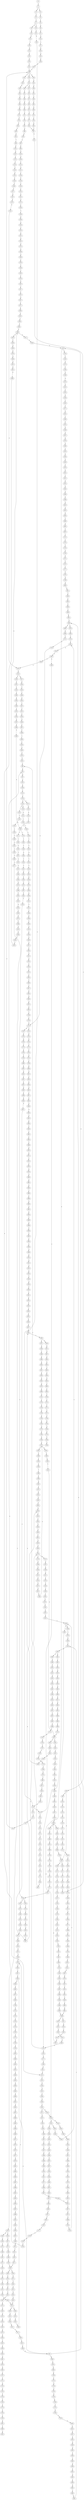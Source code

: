 strict digraph  {
	S0 -> S1 [ label = C ];
	S1 -> S2 [ label = T ];
	S1 -> S3 [ label = G ];
	S2 -> S4 [ label = T ];
	S3 -> S5 [ label = T ];
	S4 -> S6 [ label = C ];
	S5 -> S7 [ label = C ];
	S6 -> S8 [ label = A ];
	S7 -> S9 [ label = G ];
	S7 -> S10 [ label = C ];
	S8 -> S11 [ label = A ];
	S9 -> S12 [ label = A ];
	S10 -> S13 [ label = A ];
	S11 -> S14 [ label = G ];
	S12 -> S15 [ label = G ];
	S13 -> S16 [ label = G ];
	S14 -> S17 [ label = C ];
	S15 -> S18 [ label = C ];
	S16 -> S19 [ label = C ];
	S17 -> S20 [ label = G ];
	S18 -> S21 [ label = G ];
	S19 -> S22 [ label = T ];
	S19 -> S23 [ label = G ];
	S20 -> S24 [ label = A ];
	S21 -> S25 [ label = A ];
	S22 -> S26 [ label = T ];
	S23 -> S27 [ label = A ];
	S24 -> S28 [ label = G ];
	S25 -> S29 [ label = G ];
	S26 -> S30 [ label = C ];
	S27 -> S31 [ label = G ];
	S28 -> S32 [ label = T ];
	S29 -> S33 [ label = T ];
	S30 -> S34 [ label = A ];
	S31 -> S35 [ label = T ];
	S32 -> S36 [ label = C ];
	S33 -> S36 [ label = C ];
	S34 -> S37 [ label = C ];
	S35 -> S36 [ label = C ];
	S36 -> S38 [ label = C ];
	S36 -> S39 [ label = G ];
	S36 -> S40 [ label = T ];
	S37 -> S41 [ label = G ];
	S38 -> S42 [ label = C ];
	S39 -> S43 [ label = A ];
	S40 -> S44 [ label = C ];
	S41 -> S45 [ label = C ];
	S42 -> S46 [ label = T ];
	S42 -> S47 [ label = G ];
	S43 -> S48 [ label = A ];
	S44 -> S49 [ label = G ];
	S45 -> S50 [ label = C ];
	S46 -> S51 [ label = C ];
	S47 -> S52 [ label = C ];
	S48 -> S53 [ label = C ];
	S49 -> S54 [ label = T ];
	S50 -> S55 [ label = C ];
	S51 -> S56 [ label = C ];
	S52 -> S57 [ label = C ];
	S53 -> S58 [ label = C ];
	S54 -> S59 [ label = C ];
	S55 -> S60 [ label = T ];
	S56 -> S61 [ label = G ];
	S57 -> S62 [ label = T ];
	S58 -> S63 [ label = T ];
	S59 -> S64 [ label = T ];
	S60 -> S65 [ label = T ];
	S61 -> S66 [ label = G ];
	S62 -> S67 [ label = G ];
	S63 -> S68 [ label = G ];
	S64 -> S69 [ label = G ];
	S65 -> S70 [ label = C ];
	S66 -> S71 [ label = T ];
	S67 -> S72 [ label = T ];
	S68 -> S73 [ label = T ];
	S69 -> S74 [ label = T ];
	S70 -> S75 [ label = A ];
	S71 -> S76 [ label = C ];
	S72 -> S77 [ label = C ];
	S73 -> S78 [ label = C ];
	S74 -> S79 [ label = T ];
	S75 -> S80 [ label = T ];
	S76 -> S81 [ label = T ];
	S77 -> S82 [ label = G ];
	S78 -> S83 [ label = G ];
	S79 -> S84 [ label = C ];
	S80 -> S85 [ label = C ];
	S81 -> S86 [ label = G ];
	S82 -> S87 [ label = C ];
	S83 -> S87 [ label = C ];
	S84 -> S88 [ label = C ];
	S85 -> S89 [ label = C ];
	S86 -> S90 [ label = G ];
	S87 -> S91 [ label = G ];
	S88 -> S92 [ label = G ];
	S89 -> S93 [ label = A ];
	S90 -> S94 [ label = A ];
	S91 -> S95 [ label = C ];
	S92 -> S96 [ label = T ];
	S93 -> S97 [ label = G ];
	S94 -> S98 [ label = G ];
	S95 -> S99 [ label = G ];
	S95 -> S100 [ label = A ];
	S96 -> S101 [ label = G ];
	S97 -> S102 [ label = A ];
	S98 -> S103 [ label = G ];
	S99 -> S104 [ label = A ];
	S100 -> S105 [ label = G ];
	S100 -> S106 [ label = A ];
	S101 -> S107 [ label = G ];
	S102 -> S108 [ label = A ];
	S103 -> S109 [ label = G ];
	S104 -> S110 [ label = G ];
	S105 -> S111 [ label = C ];
	S106 -> S112 [ label = C ];
	S107 -> S113 [ label = C ];
	S108 -> S114 [ label = C ];
	S109 -> S115 [ label = T ];
	S110 -> S116 [ label = C ];
	S111 -> S117 [ label = C ];
	S112 -> S118 [ label = C ];
	S113 -> S119 [ label = C ];
	S114 -> S120 [ label = C ];
	S115 -> S121 [ label = G ];
	S116 -> S122 [ label = A ];
	S117 -> S123 [ label = G ];
	S118 -> S124 [ label = C ];
	S119 -> S125 [ label = C ];
	S120 -> S126 [ label = A ];
	S120 -> S127 [ label = G ];
	S121 -> S128 [ label = T ];
	S122 -> S129 [ label = G ];
	S123 -> S130 [ label = G ];
	S124 -> S131 [ label = G ];
	S125 -> S132 [ label = G ];
	S126 -> S133 [ label = G ];
	S126 -> S134 [ label = C ];
	S127 -> S135 [ label = G ];
	S128 -> S136 [ label = T ];
	S129 -> S137 [ label = T ];
	S130 -> S138 [ label = T ];
	S131 -> S139 [ label = T ];
	S132 -> S140 [ label = T ];
	S133 -> S141 [ label = A ];
	S134 -> S142 [ label = C ];
	S135 -> S143 [ label = A ];
	S136 -> S144 [ label = C ];
	S137 -> S145 [ label = G ];
	S138 -> S146 [ label = G ];
	S139 -> S147 [ label = A ];
	S140 -> S148 [ label = C ];
	S141 -> S149 [ label = C ];
	S142 -> S150 [ label = A ];
	S143 -> S151 [ label = C ];
	S144 -> S152 [ label = C ];
	S145 -> S153 [ label = C ];
	S146 -> S154 [ label = A ];
	S146 -> S155 [ label = G ];
	S147 -> S156 [ label = C ];
	S148 -> S157 [ label = C ];
	S149 -> S158 [ label = T ];
	S150 -> S159 [ label = C ];
	S151 -> S160 [ label = G ];
	S152 -> S161 [ label = A ];
	S153 -> S162 [ label = A ];
	S154 -> S163 [ label = C ];
	S155 -> S164 [ label = T ];
	S155 -> S165 [ label = A ];
	S156 -> S166 [ label = A ];
	S157 -> S167 [ label = A ];
	S158 -> S168 [ label = C ];
	S159 -> S169 [ label = C ];
	S160 -> S170 [ label = C ];
	S160 -> S171 [ label = T ];
	S161 -> S172 [ label = G ];
	S162 -> S173 [ label = A ];
	S163 -> S174 [ label = G ];
	S164 -> S175 [ label = G ];
	S164 -> S176 [ label = T ];
	S165 -> S177 [ label = A ];
	S166 -> S178 [ label = G ];
	S167 -> S179 [ label = G ];
	S168 -> S180 [ label = C ];
	S169 -> S181 [ label = C ];
	S170 -> S182 [ label = C ];
	S171 -> S183 [ label = C ];
	S172 -> S184 [ label = C ];
	S173 -> S185 [ label = C ];
	S174 -> S186 [ label = T ];
	S175 -> S187 [ label = G ];
	S176 -> S188 [ label = A ];
	S177 -> S189 [ label = G ];
	S178 -> S190 [ label = C ];
	S179 -> S191 [ label = T ];
	S180 -> S192 [ label = C ];
	S181 -> S193 [ label = C ];
	S182 -> S194 [ label = C ];
	S183 -> S195 [ label = G ];
	S184 -> S196 [ label = A ];
	S185 -> S197 [ label = A ];
	S186 -> S198 [ label = G ];
	S187 -> S199 [ label = A ];
	S188 -> S200 [ label = G ];
	S189 -> S201 [ label = A ];
	S190 -> S202 [ label = A ];
	S191 -> S203 [ label = A ];
	S192 -> S204 [ label = A ];
	S193 -> S205 [ label = T ];
	S194 -> S206 [ label = A ];
	S195 -> S207 [ label = T ];
	S196 -> S208 [ label = G ];
	S197 -> S209 [ label = G ];
	S198 -> S210 [ label = G ];
	S199 -> S211 [ label = A ];
	S200 -> S212 [ label = A ];
	S201 -> S213 [ label = A ];
	S202 -> S214 [ label = G ];
	S203 -> S215 [ label = G ];
	S204 -> S216 [ label = T ];
	S205 -> S217 [ label = T ];
	S206 -> S218 [ label = T ];
	S207 -> S219 [ label = G ];
	S208 -> S220 [ label = A ];
	S209 -> S221 [ label = C ];
	S210 -> S222 [ label = G ];
	S211 -> S223 [ label = C ];
	S212 -> S224 [ label = A ];
	S213 -> S225 [ label = C ];
	S214 -> S226 [ label = G ];
	S215 -> S227 [ label = G ];
	S215 -> S228 [ label = C ];
	S216 -> S229 [ label = C ];
	S217 -> S230 [ label = C ];
	S218 -> S231 [ label = C ];
	S219 -> S232 [ label = A ];
	S220 -> S233 [ label = T ];
	S221 -> S234 [ label = T ];
	S222 -> S235 [ label = T ];
	S223 -> S236 [ label = C ];
	S224 -> S237 [ label = G ];
	S225 -> S238 [ label = G ];
	S226 -> S239 [ label = T ];
	S227 -> S240 [ label = G ];
	S228 -> S241 [ label = T ];
	S229 -> S242 [ label = T ];
	S230 -> S243 [ label = C ];
	S230 -> S244 [ label = G ];
	S231 -> S245 [ label = G ];
	S232 -> S246 [ label = C ];
	S233 -> S247 [ label = A ];
	S234 -> S248 [ label = A ];
	S235 -> S249 [ label = A ];
	S236 -> S250 [ label = T ];
	S237 -> S251 [ label = G ];
	S238 -> S252 [ label = G ];
	S239 -> S253 [ label = G ];
	S240 -> S254 [ label = T ];
	S241 -> S255 [ label = C ];
	S242 -> S256 [ label = G ];
	S243 -> S257 [ label = T ];
	S244 -> S258 [ label = A ];
	S245 -> S259 [ label = T ];
	S246 -> S260 [ label = C ];
	S247 -> S261 [ label = A ];
	S248 -> S262 [ label = C ];
	S249 -> S263 [ label = C ];
	S250 -> S264 [ label = C ];
	S251 -> S265 [ label = G ];
	S252 -> S266 [ label = C ];
	S253 -> S267 [ label = C ];
	S254 -> S268 [ label = C ];
	S255 -> S269 [ label = C ];
	S256 -> S270 [ label = C ];
	S257 -> S271 [ label = G ];
	S258 -> S272 [ label = T ];
	S259 -> S273 [ label = C ];
	S260 -> S274 [ label = G ];
	S261 -> S275 [ label = A ];
	S262 -> S276 [ label = G ];
	S263 -> S277 [ label = T ];
	S264 -> S278 [ label = G ];
	S265 -> S279 [ label = G ];
	S266 -> S280 [ label = A ];
	S267 -> S281 [ label = A ];
	S268 -> S282 [ label = A ];
	S269 -> S283 [ label = A ];
	S270 -> S284 [ label = C ];
	S271 -> S285 [ label = T ];
	S272 -> S286 [ label = C ];
	S273 -> S287 [ label = C ];
	S274 -> S288 [ label = G ];
	S275 -> S289 [ label = A ];
	S276 -> S290 [ label = A ];
	S277 -> S291 [ label = A ];
	S278 -> S292 [ label = G ];
	S279 -> S293 [ label = T ];
	S279 -> S294 [ label = G ];
	S280 -> S295 [ label = C ];
	S281 -> S296 [ label = C ];
	S282 -> S297 [ label = C ];
	S283 -> S298 [ label = C ];
	S284 -> S299 [ label = A ];
	S285 -> S300 [ label = C ];
	S286 -> S301 [ label = G ];
	S287 -> S302 [ label = T ];
	S288 -> S303 [ label = T ];
	S289 -> S304 [ label = A ];
	S290 -> S305 [ label = G ];
	S291 -> S306 [ label = T ];
	S292 -> S307 [ label = C ];
	S293 -> S308 [ label = C ];
	S294 -> S309 [ label = T ];
	S295 -> S310 [ label = C ];
	S295 -> S311 [ label = T ];
	S296 -> S312 [ label = G ];
	S297 -> S313 [ label = T ];
	S298 -> S314 [ label = C ];
	S299 -> S315 [ label = G ];
	S300 -> S316 [ label = C ];
	S301 -> S317 [ label = T ];
	S302 -> S318 [ label = C ];
	S303 -> S319 [ label = C ];
	S304 -> S320 [ label = C ];
	S305 -> S321 [ label = A ];
	S306 -> S322 [ label = T ];
	S307 -> S323 [ label = A ];
	S308 -> S324 [ label = T ];
	S309 -> S325 [ label = C ];
	S310 -> S326 [ label = G ];
	S311 -> S327 [ label = G ];
	S312 -> S328 [ label = C ];
	S313 -> S329 [ label = C ];
	S314 -> S330 [ label = G ];
	S315 -> S331 [ label = T ];
	S316 -> S332 [ label = T ];
	S317 -> S333 [ label = T ];
	S318 -> S334 [ label = T ];
	S319 -> S335 [ label = G ];
	S320 -> S336 [ label = T ];
	S321 -> S337 [ label = A ];
	S322 -> S338 [ label = G ];
	S323 -> S339 [ label = C ];
	S324 -> S340 [ label = C ];
	S325 -> S341 [ label = C ];
	S326 -> S342 [ label = A ];
	S326 -> S343 [ label = G ];
	S327 -> S344 [ label = G ];
	S328 -> S345 [ label = G ];
	S329 -> S346 [ label = G ];
	S330 -> S347 [ label = G ];
	S331 -> S348 [ label = C ];
	S332 -> S349 [ label = A ];
	S332 -> S350 [ label = T ];
	S333 -> S351 [ label = T ];
	S334 -> S352 [ label = T ];
	S334 -> S353 [ label = G ];
	S335 -> S354 [ label = C ];
	S336 -> S355 [ label = T ];
	S337 -> S356 [ label = C ];
	S338 -> S357 [ label = G ];
	S339 -> S358 [ label = G ];
	S339 -> S359 [ label = C ];
	S340 -> S360 [ label = T ];
	S341 -> S361 [ label = G ];
	S342 -> S362 [ label = G ];
	S342 -> S363 [ label = A ];
	S343 -> S364 [ label = G ];
	S344 -> S365 [ label = G ];
	S345 -> S366 [ label = G ];
	S346 -> S367 [ label = C ];
	S347 -> S368 [ label = A ];
	S348 -> S369 [ label = G ];
	S349 -> S370 [ label = C ];
	S350 -> S371 [ label = G ];
	S351 -> S372 [ label = G ];
	S352 -> S373 [ label = C ];
	S353 -> S374 [ label = T ];
	S354 -> S375 [ label = G ];
	S355 -> S376 [ label = T ];
	S356 -> S377 [ label = T ];
	S357 -> S378 [ label = A ];
	S358 -> S379 [ label = C ];
	S359 -> S326 [ label = G ];
	S360 -> S380 [ label = C ];
	S361 -> S381 [ label = C ];
	S361 -> S382 [ label = T ];
	S362 -> S383 [ label = T ];
	S363 -> S384 [ label = T ];
	S364 -> S385 [ label = A ];
	S365 -> S386 [ label = A ];
	S366 -> S387 [ label = T ];
	S367 -> S388 [ label = T ];
	S368 -> S389 [ label = C ];
	S369 -> S390 [ label = T ];
	S370 -> S391 [ label = T ];
	S371 -> S392 [ label = T ];
	S372 -> S393 [ label = T ];
	S373 -> S394 [ label = T ];
	S374 -> S395 [ label = C ];
	S375 -> S396 [ label = T ];
	S376 -> S397 [ label = G ];
	S377 -> S398 [ label = G ];
	S378 -> S399 [ label = A ];
	S379 -> S400 [ label = G ];
	S380 -> S401 [ label = G ];
	S381 -> S402 [ label = C ];
	S382 -> S403 [ label = C ];
	S383 -> S404 [ label = C ];
	S384 -> S405 [ label = G ];
	S385 -> S406 [ label = A ];
	S386 -> S407 [ label = A ];
	S387 -> S408 [ label = G ];
	S388 -> S409 [ label = T ];
	S389 -> S160 [ label = G ];
	S390 -> S410 [ label = A ];
	S391 -> S411 [ label = A ];
	S392 -> S412 [ label = A ];
	S393 -> S413 [ label = A ];
	S394 -> S414 [ label = C ];
	S395 -> S415 [ label = G ];
	S396 -> S416 [ label = A ];
	S397 -> S417 [ label = C ];
	S398 -> S418 [ label = G ];
	S399 -> S419 [ label = C ];
	S400 -> S420 [ label = C ];
	S401 -> S421 [ label = T ];
	S402 -> S422 [ label = G ];
	S403 -> S423 [ label = G ];
	S404 -> S424 [ label = C ];
	S405 -> S425 [ label = T ];
	S406 -> S426 [ label = T ];
	S407 -> S427 [ label = C ];
	S408 -> S428 [ label = C ];
	S409 -> S429 [ label = C ];
	S410 -> S430 [ label = A ];
	S411 -> S431 [ label = C ];
	S412 -> S432 [ label = G ];
	S413 -> S433 [ label = G ];
	S414 -> S434 [ label = G ];
	S415 -> S435 [ label = T ];
	S416 -> S436 [ label = G ];
	S417 -> S437 [ label = C ];
	S418 -> S438 [ label = C ];
	S419 -> S439 [ label = G ];
	S420 -> S440 [ label = G ];
	S421 -> S441 [ label = G ];
	S422 -> S442 [ label = G ];
	S423 -> S443 [ label = G ];
	S424 -> S444 [ label = A ];
	S425 -> S445 [ label = A ];
	S426 -> S446 [ label = T ];
	S427 -> S447 [ label = T ];
	S428 -> S448 [ label = C ];
	S429 -> S449 [ label = A ];
	S430 -> S450 [ label = G ];
	S431 -> S451 [ label = C ];
	S432 -> S452 [ label = G ];
	S433 -> S453 [ label = G ];
	S434 -> S454 [ label = G ];
	S435 -> S455 [ label = G ];
	S436 -> S456 [ label = C ];
	S437 -> S457 [ label = G ];
	S438 -> S458 [ label = G ];
	S439 -> S459 [ label = G ];
	S440 -> S460 [ label = C ];
	S440 -> S461 [ label = G ];
	S441 -> S462 [ label = G ];
	S442 -> S463 [ label = A ];
	S443 -> S464 [ label = A ];
	S444 -> S465 [ label = G ];
	S445 -> S466 [ label = G ];
	S446 -> S467 [ label = G ];
	S447 -> S468 [ label = G ];
	S448 -> S469 [ label = G ];
	S449 -> S470 [ label = T ];
	S450 -> S471 [ label = A ];
	S451 -> S472 [ label = A ];
	S452 -> S473 [ label = A ];
	S453 -> S473 [ label = A ];
	S454 -> S474 [ label = A ];
	S455 -> S475 [ label = G ];
	S456 -> S476 [ label = C ];
	S457 -> S477 [ label = T ];
	S458 -> S478 [ label = C ];
	S459 -> S479 [ label = T ];
	S460 -> S480 [ label = G ];
	S461 -> S481 [ label = C ];
	S462 -> S482 [ label = T ];
	S463 -> S483 [ label = A ];
	S464 -> S484 [ label = A ];
	S465 -> S485 [ label = T ];
	S465 -> S486 [ label = C ];
	S466 -> S487 [ label = T ];
	S467 -> S488 [ label = A ];
	S468 -> S489 [ label = G ];
	S469 -> S490 [ label = C ];
	S470 -> S491 [ label = C ];
	S471 -> S492 [ label = C ];
	S472 -> S493 [ label = G ];
	S473 -> S494 [ label = G ];
	S473 -> S495 [ label = A ];
	S474 -> S496 [ label = G ];
	S475 -> S497 [ label = T ];
	S476 -> S498 [ label = G ];
	S477 -> S499 [ label = A ];
	S478 -> S500 [ label = A ];
	S479 -> S501 [ label = A ];
	S480 -> S502 [ label = T ];
	S481 -> S503 [ label = T ];
	S482 -> S504 [ label = A ];
	S483 -> S505 [ label = C ];
	S484 -> S506 [ label = C ];
	S485 -> S203 [ label = A ];
	S486 -> S22 [ label = T ];
	S487 -> S507 [ label = T ];
	S488 -> S508 [ label = A ];
	S489 -> S509 [ label = A ];
	S490 -> S510 [ label = C ];
	S490 -> S511 [ label = A ];
	S491 -> S89 [ label = C ];
	S492 -> S512 [ label = G ];
	S493 -> S513 [ label = G ];
	S494 -> S514 [ label = A ];
	S495 -> S515 [ label = A ];
	S496 -> S516 [ label = A ];
	S497 -> S504 [ label = A ];
	S498 -> S517 [ label = G ];
	S498 -> S518 [ label = C ];
	S499 -> S519 [ label = G ];
	S500 -> S520 [ label = G ];
	S501 -> S521 [ label = C ];
	S502 -> S522 [ label = C ];
	S503 -> S523 [ label = G ];
	S504 -> S524 [ label = C ];
	S505 -> S525 [ label = T ];
	S506 -> S526 [ label = A ];
	S506 -> S527 [ label = T ];
	S507 -> S528 [ label = T ];
	S508 -> S529 [ label = C ];
	S509 -> S530 [ label = C ];
	S510 -> S531 [ label = G ];
	S511 -> S532 [ label = A ];
	S512 -> S533 [ label = G ];
	S513 -> S534 [ label = A ];
	S514 -> S535 [ label = G ];
	S515 -> S536 [ label = G ];
	S516 -> S537 [ label = G ];
	S517 -> S538 [ label = T ];
	S518 -> S539 [ label = T ];
	S519 -> S540 [ label = C ];
	S520 -> S541 [ label = C ];
	S521 -> S542 [ label = G ];
	S522 -> S543 [ label = G ];
	S523 -> S544 [ label = G ];
	S524 -> S545 [ label = C ];
	S525 -> S546 [ label = G ];
	S526 -> S547 [ label = G ];
	S527 -> S548 [ label = A ];
	S528 -> S549 [ label = C ];
	S529 -> S550 [ label = C ];
	S530 -> S551 [ label = C ];
	S531 -> S552 [ label = G ];
	S532 -> S553 [ label = C ];
	S533 -> S554 [ label = C ];
	S534 -> S555 [ label = G ];
	S535 -> S556 [ label = G ];
	S536 -> S557 [ label = G ];
	S537 -> S558 [ label = G ];
	S538 -> S146 [ label = G ];
	S539 -> S559 [ label = G ];
	S540 -> S560 [ label = C ];
	S541 -> S561 [ label = G ];
	S542 -> S562 [ label = A ];
	S543 -> S563 [ label = A ];
	S544 -> S564 [ label = A ];
	S545 -> S565 [ label = G ];
	S546 -> S566 [ label = C ];
	S547 -> S567 [ label = G ];
	S548 -> S568 [ label = C ];
	S549 -> S569 [ label = A ];
	S550 -> S570 [ label = C ];
	S551 -> S571 [ label = C ];
	S552 -> S572 [ label = T ];
	S553 -> S573 [ label = C ];
	S554 -> S574 [ label = T ];
	S555 -> S575 [ label = A ];
	S556 -> S576 [ label = T ];
	S557 -> S577 [ label = T ];
	S558 -> S576 [ label = T ];
	S559 -> S578 [ label = G ];
	S560 -> S498 [ label = G ];
	S561 -> S579 [ label = G ];
	S562 -> S580 [ label = A ];
	S563 -> S581 [ label = C ];
	S564 -> S582 [ label = A ];
	S565 -> S583 [ label = G ];
	S566 -> S584 [ label = A ];
	S567 -> S585 [ label = A ];
	S568 -> S586 [ label = A ];
	S569 -> S587 [ label = C ];
	S570 -> S588 [ label = G ];
	S571 -> S589 [ label = G ];
	S572 -> S590 [ label = G ];
	S573 -> S591 [ label = A ];
	S574 -> S592 [ label = C ];
	S575 -> S593 [ label = G ];
	S576 -> S594 [ label = C ];
	S577 -> S595 [ label = C ];
	S578 -> S596 [ label = A ];
	S579 -> S597 [ label = G ];
	S580 -> S598 [ label = G ];
	S581 -> S599 [ label = G ];
	S582 -> S600 [ label = T ];
	S583 -> S601 [ label = T ];
	S584 -> S602 [ label = A ];
	S585 -> S603 [ label = A ];
	S586 -> S604 [ label = A ];
	S587 -> S605 [ label = T ];
	S588 -> S606 [ label = T ];
	S589 -> S607 [ label = T ];
	S590 -> S155 [ label = G ];
	S591 -> S608 [ label = G ];
	S592 -> S609 [ label = T ];
	S593 -> S610 [ label = T ];
	S594 -> S611 [ label = C ];
	S595 -> S612 [ label = C ];
	S596 -> S613 [ label = A ];
	S597 -> S614 [ label = T ];
	S598 -> S615 [ label = A ];
	S599 -> S616 [ label = C ];
	S600 -> S617 [ label = G ];
	S601 -> S618 [ label = G ];
	S602 -> S619 [ label = C ];
	S603 -> S620 [ label = T ];
	S604 -> S621 [ label = C ];
	S605 -> S622 [ label = C ];
	S606 -> S623 [ label = C ];
	S607 -> S624 [ label = C ];
	S608 -> S625 [ label = A ];
	S608 -> S626 [ label = T ];
	S609 -> S627 [ label = C ];
	S610 -> S628 [ label = C ];
	S611 -> S629 [ label = C ];
	S612 -> S630 [ label = C ];
	S613 -> S631 [ label = G ];
	S614 -> S632 [ label = G ];
	S615 -> S633 [ label = A ];
	S616 -> S634 [ label = G ];
	S617 -> S635 [ label = G ];
	S618 -> S636 [ label = G ];
	S619 -> S637 [ label = C ];
	S620 -> S638 [ label = A ];
	S621 -> S639 [ label = G ];
	S622 -> S640 [ label = C ];
	S623 -> S641 [ label = T ];
	S624 -> S641 [ label = T ];
	S625 -> S642 [ label = A ];
	S626 -> S643 [ label = C ];
	S627 -> S644 [ label = G ];
	S628 -> S645 [ label = A ];
	S629 -> S646 [ label = A ];
	S629 -> S647 [ label = G ];
	S630 -> S647 [ label = G ];
	S631 -> S648 [ label = A ];
	S632 -> S649 [ label = C ];
	S633 -> S650 [ label = G ];
	S634 -> S651 [ label = C ];
	S635 -> S652 [ label = G ];
	S636 -> S164 [ label = T ];
	S637 -> S653 [ label = A ];
	S638 -> S654 [ label = G ];
	S639 -> S655 [ label = A ];
	S640 -> S656 [ label = T ];
	S641 -> S657 [ label = C ];
	S642 -> S658 [ label = C ];
	S643 -> S659 [ label = G ];
	S644 -> S660 [ label = A ];
	S645 -> S661 [ label = G ];
	S646 -> S662 [ label = G ];
	S647 -> S663 [ label = G ];
	S647 -> S664 [ label = A ];
	S648 -> S213 [ label = A ];
	S649 -> S665 [ label = C ];
	S650 -> S666 [ label = T ];
	S651 -> S667 [ label = C ];
	S652 -> S668 [ label = G ];
	S653 -> S608 [ label = G ];
	S654 -> S669 [ label = T ];
	S655 -> S670 [ label = A ];
	S656 -> S671 [ label = T ];
	S657 -> S672 [ label = G ];
	S658 -> S673 [ label = A ];
	S659 -> S674 [ label = C ];
	S660 -> S675 [ label = A ];
	S661 -> S676 [ label = G ];
	S662 -> S677 [ label = A ];
	S663 -> S678 [ label = A ];
	S664 -> S679 [ label = G ];
	S664 -> S680 [ label = A ];
	S665 -> S681 [ label = G ];
	S666 -> S682 [ label = G ];
	S667 -> S683 [ label = T ];
	S668 -> S684 [ label = T ];
	S669 -> S685 [ label = C ];
	S670 -> S686 [ label = A ];
	S671 -> S687 [ label = T ];
	S672 -> S688 [ label = G ];
	S673 -> S689 [ label = G ];
	S674 -> S690 [ label = G ];
	S675 -> S691 [ label = G ];
	S676 -> S692 [ label = A ];
	S677 -> S693 [ label = G ];
	S678 -> S694 [ label = G ];
	S679 -> S695 [ label = T ];
	S680 -> S696 [ label = G ];
	S681 -> S490 [ label = C ];
	S682 -> S697 [ label = T ];
	S683 -> S698 [ label = C ];
	S684 -> S699 [ label = C ];
	S685 -> S700 [ label = T ];
	S686 -> S701 [ label = A ];
	S687 -> S702 [ label = C ];
	S688 -> S703 [ label = C ];
	S689 -> S704 [ label = C ];
	S690 -> S705 [ label = C ];
	S691 -> S706 [ label = T ];
	S692 -> S707 [ label = C ];
	S693 -> S708 [ label = C ];
	S694 -> S709 [ label = G ];
	S695 -> S710 [ label = C ];
	S696 -> S711 [ label = T ];
	S697 -> S712 [ label = C ];
	S698 -> S713 [ label = G ];
	S699 -> S714 [ label = C ];
	S700 -> S715 [ label = C ];
	S701 -> S716 [ label = C ];
	S702 -> S717 [ label = A ];
	S703 -> S718 [ label = A ];
	S704 -> S719 [ label = C ];
	S705 -> S100 [ label = A ];
	S706 -> S720 [ label = C ];
	S707 -> S721 [ label = C ];
	S708 -> S722 [ label = C ];
	S709 -> S723 [ label = C ];
	S710 -> S424 [ label = C ];
	S711 -> S724 [ label = C ];
	S712 -> S725 [ label = C ];
	S713 -> S726 [ label = G ];
	S714 -> S361 [ label = G ];
	S715 -> S727 [ label = T ];
	S716 -> S728 [ label = A ];
	S717 -> S729 [ label = T ];
	S718 -> S339 [ label = C ];
	S719 -> S730 [ label = G ];
	S720 -> S731 [ label = G ];
	S721 -> S732 [ label = A ];
	S722 -> S733 [ label = A ];
	S723 -> S734 [ label = G ];
	S724 -> S731 [ label = G ];
	S725 -> S735 [ label = T ];
	S726 -> S736 [ label = G ];
	S727 -> S737 [ label = C ];
	S728 -> S738 [ label = G ];
	S729 -> S739 [ label = C ];
	S730 -> S740 [ label = T ];
	S731 -> S741 [ label = C ];
	S731 -> S742 [ label = A ];
	S732 -> S743 [ label = G ];
	S733 -> S744 [ label = C ];
	S734 -> S745 [ label = T ];
	S735 -> S746 [ label = G ];
	S736 -> S747 [ label = C ];
	S737 -> S748 [ label = T ];
	S738 -> S749 [ label = A ];
	S739 -> S750 [ label = C ];
	S740 -> S751 [ label = C ];
	S741 -> S752 [ label = G ];
	S742 -> S753 [ label = G ];
	S743 -> S754 [ label = T ];
	S744 -> S755 [ label = G ];
	S745 -> S756 [ label = G ];
	S746 -> S757 [ label = G ];
	S747 -> S758 [ label = T ];
	S748 -> S759 [ label = G ];
	S749 -> S760 [ label = A ];
	S750 -> S93 [ label = A ];
	S751 -> S761 [ label = C ];
	S752 -> S762 [ label = G ];
	S753 -> S763 [ label = G ];
	S754 -> S764 [ label = C ];
	S755 -> S765 [ label = G ];
	S756 -> S766 [ label = G ];
	S757 -> S767 [ label = C ];
	S758 -> S768 [ label = C ];
	S759 -> S769 [ label = A ];
	S760 -> S770 [ label = G ];
	S761 -> S771 [ label = T ];
	S762 -> S772 [ label = C ];
	S763 -> S773 [ label = T ];
	S764 -> S774 [ label = T ];
	S765 -> S775 [ label = T ];
	S766 -> S776 [ label = T ];
	S767 -> S777 [ label = C ];
	S768 -> S778 [ label = A ];
	S769 -> S779 [ label = G ];
	S770 -> S780 [ label = G ];
	S771 -> S781 [ label = C ];
	S772 -> S782 [ label = T ];
	S773 -> S783 [ label = A ];
	S774 -> S784 [ label = C ];
	S775 -> S785 [ label = T ];
	S776 -> S786 [ label = A ];
	S777 -> S787 [ label = T ];
	S778 -> S788 [ label = C ];
	S779 -> S789 [ label = T ];
	S780 -> S790 [ label = G ];
	S781 -> S334 [ label = T ];
	S782 -> S791 [ label = A ];
	S783 -> S792 [ label = T ];
	S784 -> S793 [ label = T ];
	S785 -> S794 [ label = A ];
	S786 -> S795 [ label = T ];
	S787 -> S796 [ label = G ];
	S788 -> S797 [ label = G ];
	S789 -> S798 [ label = A ];
	S790 -> S279 [ label = G ];
	S791 -> S799 [ label = T ];
	S792 -> S800 [ label = A ];
	S793 -> S801 [ label = G ];
	S794 -> S802 [ label = C ];
	S795 -> S803 [ label = G ];
	S796 -> S804 [ label = G ];
	S797 -> S805 [ label = T ];
	S799 -> S806 [ label = A ];
	S800 -> S807 [ label = A ];
	S801 -> S808 [ label = T ];
	S802 -> S809 [ label = T ];
	S803 -> S810 [ label = A ];
	S804 -> S811 [ label = G ];
	S805 -> S812 [ label = C ];
	S806 -> S813 [ label = G ];
	S807 -> S814 [ label = G ];
	S808 -> S815 [ label = A ];
	S809 -> S816 [ label = G ];
	S810 -> S817 [ label = G ];
	S811 -> S818 [ label = T ];
	S812 -> S819 [ label = C ];
	S813 -> S820 [ label = T ];
	S814 -> S821 [ label = T ];
	S816 -> S822 [ label = C ];
	S817 -> S823 [ label = C ];
	S818 -> S824 [ label = C ];
	S819 -> S825 [ label = A ];
	S820 -> S826 [ label = A ];
	S821 -> S827 [ label = C ];
	S822 -> S828 [ label = A ];
	S823 -> S829 [ label = G ];
	S824 -> S830 [ label = C ];
	S825 -> S831 [ label = G ];
	S826 -> S832 [ label = G ];
	S827 -> S833 [ label = G ];
	S828 -> S834 [ label = G ];
	S829 -> S835 [ label = G ];
	S830 -> S836 [ label = C ];
	S831 -> S19 [ label = C ];
	S832 -> S837 [ label = C ];
	S833 -> S838 [ label = T ];
	S834 -> S839 [ label = A ];
	S835 -> S840 [ label = T ];
	S836 -> S841 [ label = G ];
	S837 -> S842 [ label = C ];
	S838 -> S843 [ label = G ];
	S839 -> S844 [ label = C ];
	S840 -> S845 [ label = C ];
	S841 -> S664 [ label = A ];
	S842 -> S846 [ label = G ];
	S843 -> S847 [ label = G ];
	S844 -> S848 [ label = G ];
	S845 -> S849 [ label = G ];
	S846 -> S850 [ label = A ];
	S847 -> S497 [ label = T ];
	S848 -> S851 [ label = G ];
	S849 -> S852 [ label = C ];
	S850 -> S853 [ label = A ];
	S851 -> S854 [ label = A ];
	S852 -> S855 [ label = A ];
	S853 -> S856 [ label = A ];
	S854 -> S857 [ label = C ];
	S855 -> S858 [ label = C ];
	S856 -> S859 [ label = C ];
	S857 -> S860 [ label = A ];
	S858 -> S861 [ label = G ];
	S859 -> S862 [ label = C ];
	S860 -> S863 [ label = C ];
	S861 -> S864 [ label = C ];
	S862 -> S865 [ label = C ];
	S863 -> S866 [ label = A ];
	S864 -> S867 [ label = G ];
	S865 -> S868 [ label = C ];
	S866 -> S869 [ label = C ];
	S867 -> S420 [ label = C ];
	S868 -> S870 [ label = G ];
	S869 -> S871 [ label = C ];
	S870 -> S872 [ label = A ];
	S871 -> S873 [ label = T ];
	S872 -> S874 [ label = C ];
	S873 -> S875 [ label = C ];
	S874 -> S876 [ label = T ];
	S875 -> S877 [ label = T ];
	S876 -> S878 [ label = A ];
	S877 -> S879 [ label = A ];
	S878 -> S880 [ label = G ];
	S879 -> S881 [ label = G ];
	S880 -> S882 [ label = A ];
	S881 -> S883 [ label = A ];
	S882 -> S884 [ label = A ];
	S883 -> S885 [ label = A ];
	S884 -> S886 [ label = T ];
	S885 -> S887 [ label = C ];
	S886 -> S888 [ label = C ];
	S887 -> S889 [ label = G ];
	S888 -> S890 [ label = G ];
	S889 -> S891 [ label = A ];
	S890 -> S892 [ label = G ];
	S891 -> S893 [ label = G ];
	S892 -> S894 [ label = G ];
	S893 -> S895 [ label = G ];
	S894 -> S896 [ label = T ];
	S895 -> S897 [ label = T ];
	S896 -> S898 [ label = A ];
	S897 -> S899 [ label = G ];
	S898 -> S900 [ label = T ];
	S899 -> S901 [ label = T ];
	S900 -> S902 [ label = C ];
	S901 -> S903 [ label = C ];
	S902 -> S904 [ label = C ];
	S903 -> S905 [ label = C ];
	S904 -> S906 [ label = C ];
	S905 -> S907 [ label = C ];
	S906 -> S908 [ label = G ];
	S907 -> S909 [ label = T ];
	S908 -> S910 [ label = A ];
	S909 -> S911 [ label = G ];
	S910 -> S912 [ label = A ];
	S911 -> S913 [ label = T ];
	S912 -> S914 [ label = A ];
	S913 -> S915 [ label = C ];
	S914 -> S916 [ label = G ];
	S915 -> S917 [ label = C ];
	S916 -> S918 [ label = T ];
	S917 -> S332 [ label = T ];
	S918 -> S919 [ label = G ];
	S919 -> S920 [ label = T ];
	S920 -> S921 [ label = C ];
	S921 -> S922 [ label = G ];
	S922 -> S923 [ label = T ];
	S923 -> S924 [ label = C ];
	S924 -> S925 [ label = G ];
	S925 -> S926 [ label = G ];
	S926 -> S927 [ label = A ];
	S927 -> S484 [ label = A ];
}

